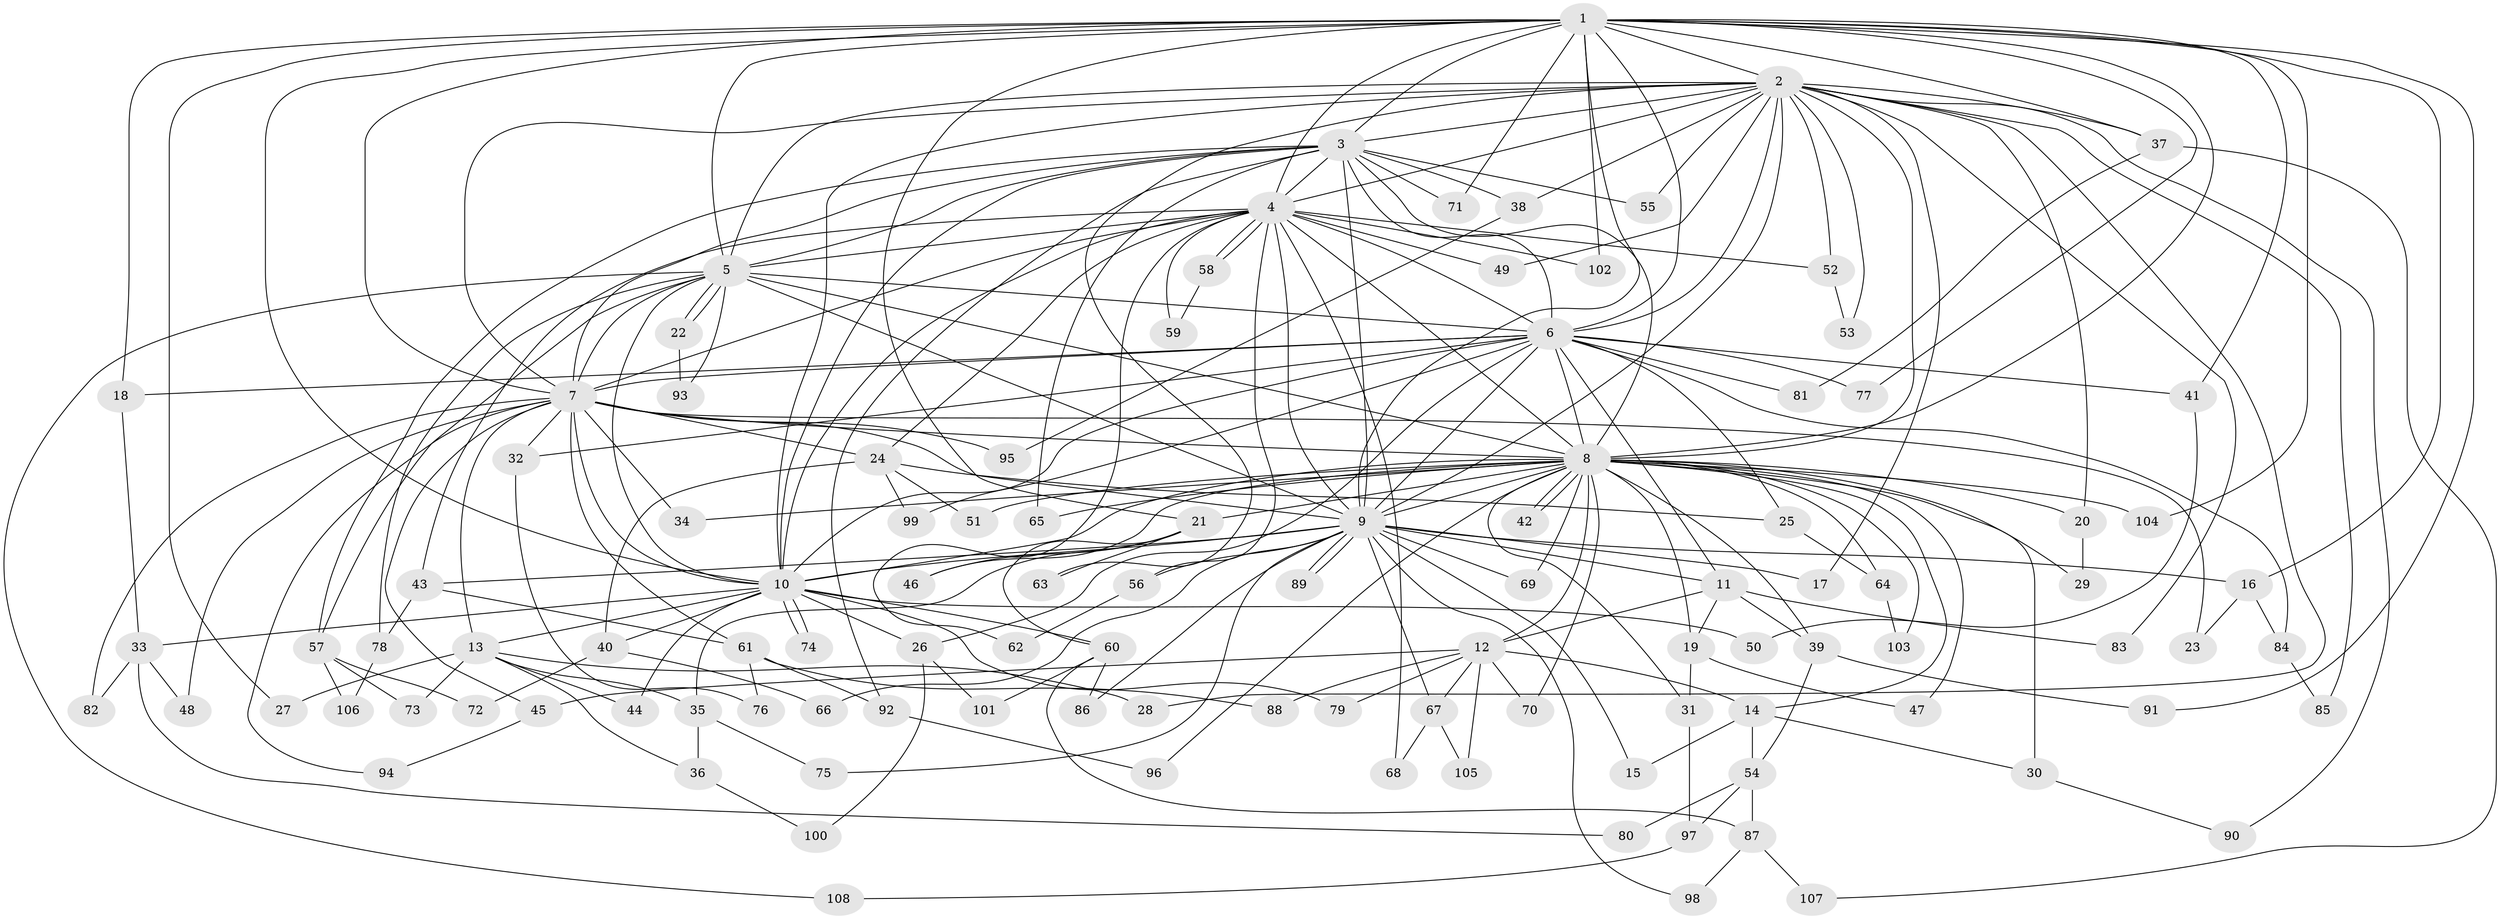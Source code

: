 // coarse degree distribution, {2: 0.4375, 1: 0.375, 8: 0.03125, 13: 0.0625, 9: 0.03125, 17: 0.03125, 4: 0.03125}
// Generated by graph-tools (version 1.1) at 2025/50/03/04/25 21:50:00]
// undirected, 108 vertices, 241 edges
graph export_dot {
graph [start="1"]
  node [color=gray90,style=filled];
  1;
  2;
  3;
  4;
  5;
  6;
  7;
  8;
  9;
  10;
  11;
  12;
  13;
  14;
  15;
  16;
  17;
  18;
  19;
  20;
  21;
  22;
  23;
  24;
  25;
  26;
  27;
  28;
  29;
  30;
  31;
  32;
  33;
  34;
  35;
  36;
  37;
  38;
  39;
  40;
  41;
  42;
  43;
  44;
  45;
  46;
  47;
  48;
  49;
  50;
  51;
  52;
  53;
  54;
  55;
  56;
  57;
  58;
  59;
  60;
  61;
  62;
  63;
  64;
  65;
  66;
  67;
  68;
  69;
  70;
  71;
  72;
  73;
  74;
  75;
  76;
  77;
  78;
  79;
  80;
  81;
  82;
  83;
  84;
  85;
  86;
  87;
  88;
  89;
  90;
  91;
  92;
  93;
  94;
  95;
  96;
  97;
  98;
  99;
  100;
  101;
  102;
  103;
  104;
  105;
  106;
  107;
  108;
  1 -- 2;
  1 -- 3;
  1 -- 4;
  1 -- 5;
  1 -- 6;
  1 -- 7;
  1 -- 8;
  1 -- 9;
  1 -- 10;
  1 -- 16;
  1 -- 18;
  1 -- 21;
  1 -- 27;
  1 -- 37;
  1 -- 41;
  1 -- 71;
  1 -- 77;
  1 -- 91;
  1 -- 102;
  1 -- 104;
  2 -- 3;
  2 -- 4;
  2 -- 5;
  2 -- 6;
  2 -- 7;
  2 -- 8;
  2 -- 9;
  2 -- 10;
  2 -- 17;
  2 -- 20;
  2 -- 28;
  2 -- 37;
  2 -- 38;
  2 -- 49;
  2 -- 52;
  2 -- 53;
  2 -- 55;
  2 -- 63;
  2 -- 83;
  2 -- 85;
  2 -- 90;
  3 -- 4;
  3 -- 5;
  3 -- 6;
  3 -- 7;
  3 -- 8;
  3 -- 9;
  3 -- 10;
  3 -- 38;
  3 -- 55;
  3 -- 57;
  3 -- 65;
  3 -- 71;
  3 -- 92;
  4 -- 5;
  4 -- 6;
  4 -- 7;
  4 -- 8;
  4 -- 9;
  4 -- 10;
  4 -- 24;
  4 -- 43;
  4 -- 49;
  4 -- 52;
  4 -- 56;
  4 -- 58;
  4 -- 58;
  4 -- 59;
  4 -- 62;
  4 -- 68;
  4 -- 102;
  5 -- 6;
  5 -- 7;
  5 -- 8;
  5 -- 9;
  5 -- 10;
  5 -- 22;
  5 -- 22;
  5 -- 57;
  5 -- 78;
  5 -- 93;
  5 -- 108;
  6 -- 7;
  6 -- 8;
  6 -- 9;
  6 -- 10;
  6 -- 11;
  6 -- 18;
  6 -- 25;
  6 -- 26;
  6 -- 32;
  6 -- 41;
  6 -- 77;
  6 -- 81;
  6 -- 84;
  6 -- 99;
  7 -- 8;
  7 -- 9;
  7 -- 10;
  7 -- 13;
  7 -- 23;
  7 -- 24;
  7 -- 32;
  7 -- 34;
  7 -- 45;
  7 -- 48;
  7 -- 61;
  7 -- 82;
  7 -- 94;
  7 -- 95;
  8 -- 9;
  8 -- 10;
  8 -- 12;
  8 -- 14;
  8 -- 19;
  8 -- 20;
  8 -- 21;
  8 -- 29;
  8 -- 30;
  8 -- 31;
  8 -- 34;
  8 -- 39;
  8 -- 42;
  8 -- 42;
  8 -- 46;
  8 -- 47;
  8 -- 51;
  8 -- 64;
  8 -- 65;
  8 -- 69;
  8 -- 70;
  8 -- 96;
  8 -- 103;
  8 -- 104;
  9 -- 10;
  9 -- 11;
  9 -- 15;
  9 -- 16;
  9 -- 17;
  9 -- 43;
  9 -- 56;
  9 -- 66;
  9 -- 67;
  9 -- 69;
  9 -- 75;
  9 -- 86;
  9 -- 89;
  9 -- 89;
  9 -- 98;
  10 -- 13;
  10 -- 26;
  10 -- 33;
  10 -- 40;
  10 -- 44;
  10 -- 50;
  10 -- 60;
  10 -- 74;
  10 -- 74;
  10 -- 79;
  11 -- 12;
  11 -- 19;
  11 -- 39;
  11 -- 83;
  12 -- 14;
  12 -- 45;
  12 -- 67;
  12 -- 70;
  12 -- 79;
  12 -- 88;
  12 -- 105;
  13 -- 27;
  13 -- 28;
  13 -- 35;
  13 -- 36;
  13 -- 44;
  13 -- 73;
  14 -- 15;
  14 -- 30;
  14 -- 54;
  16 -- 23;
  16 -- 84;
  18 -- 33;
  19 -- 31;
  19 -- 47;
  20 -- 29;
  21 -- 35;
  21 -- 46;
  21 -- 60;
  21 -- 63;
  22 -- 93;
  24 -- 25;
  24 -- 40;
  24 -- 51;
  24 -- 99;
  25 -- 64;
  26 -- 100;
  26 -- 101;
  30 -- 90;
  31 -- 97;
  32 -- 76;
  33 -- 48;
  33 -- 80;
  33 -- 82;
  35 -- 36;
  35 -- 75;
  36 -- 100;
  37 -- 81;
  37 -- 107;
  38 -- 95;
  39 -- 54;
  39 -- 91;
  40 -- 66;
  40 -- 72;
  41 -- 50;
  43 -- 61;
  43 -- 78;
  45 -- 94;
  52 -- 53;
  54 -- 80;
  54 -- 87;
  54 -- 97;
  56 -- 62;
  57 -- 72;
  57 -- 73;
  57 -- 106;
  58 -- 59;
  60 -- 86;
  60 -- 87;
  60 -- 101;
  61 -- 76;
  61 -- 88;
  61 -- 92;
  64 -- 103;
  67 -- 68;
  67 -- 105;
  78 -- 106;
  84 -- 85;
  87 -- 98;
  87 -- 107;
  92 -- 96;
  97 -- 108;
}
